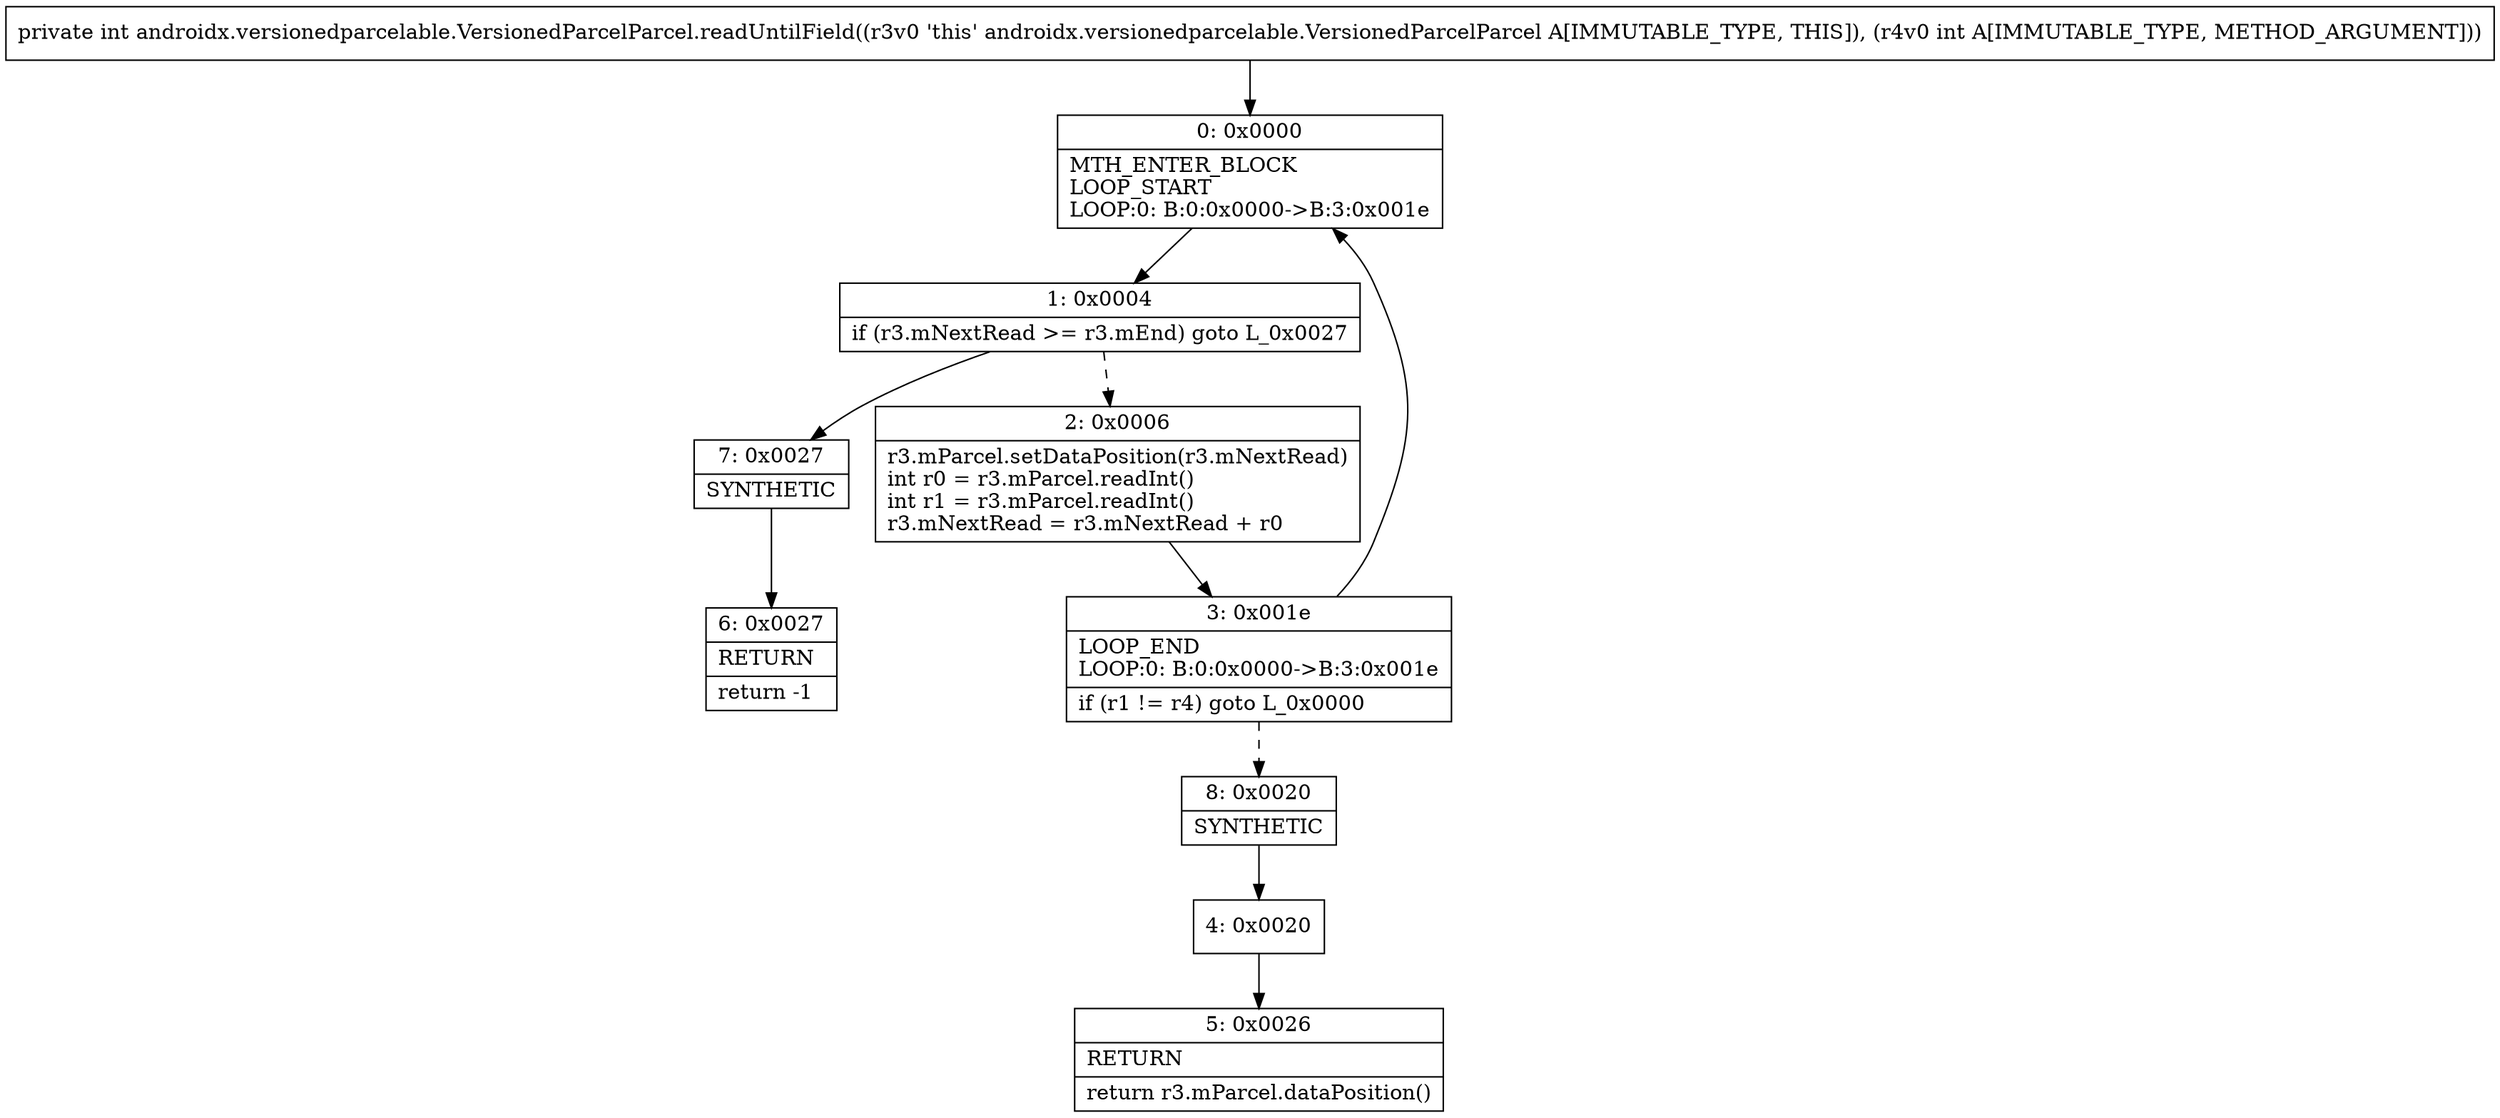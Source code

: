 digraph "CFG forandroidx.versionedparcelable.VersionedParcelParcel.readUntilField(I)I" {
Node_0 [shape=record,label="{0\:\ 0x0000|MTH_ENTER_BLOCK\lLOOP_START\lLOOP:0: B:0:0x0000\-\>B:3:0x001e\l}"];
Node_1 [shape=record,label="{1\:\ 0x0004|if (r3.mNextRead \>= r3.mEnd) goto L_0x0027\l}"];
Node_2 [shape=record,label="{2\:\ 0x0006|r3.mParcel.setDataPosition(r3.mNextRead)\lint r0 = r3.mParcel.readInt()\lint r1 = r3.mParcel.readInt()\lr3.mNextRead = r3.mNextRead + r0\l}"];
Node_3 [shape=record,label="{3\:\ 0x001e|LOOP_END\lLOOP:0: B:0:0x0000\-\>B:3:0x001e\l|if (r1 != r4) goto L_0x0000\l}"];
Node_4 [shape=record,label="{4\:\ 0x0020}"];
Node_5 [shape=record,label="{5\:\ 0x0026|RETURN\l|return r3.mParcel.dataPosition()\l}"];
Node_6 [shape=record,label="{6\:\ 0x0027|RETURN\l|return \-1\l}"];
Node_7 [shape=record,label="{7\:\ 0x0027|SYNTHETIC\l}"];
Node_8 [shape=record,label="{8\:\ 0x0020|SYNTHETIC\l}"];
MethodNode[shape=record,label="{private int androidx.versionedparcelable.VersionedParcelParcel.readUntilField((r3v0 'this' androidx.versionedparcelable.VersionedParcelParcel A[IMMUTABLE_TYPE, THIS]), (r4v0 int A[IMMUTABLE_TYPE, METHOD_ARGUMENT])) }"];
MethodNode -> Node_0;
Node_0 -> Node_1;
Node_1 -> Node_2[style=dashed];
Node_1 -> Node_7;
Node_2 -> Node_3;
Node_3 -> Node_0;
Node_3 -> Node_8[style=dashed];
Node_4 -> Node_5;
Node_7 -> Node_6;
Node_8 -> Node_4;
}

